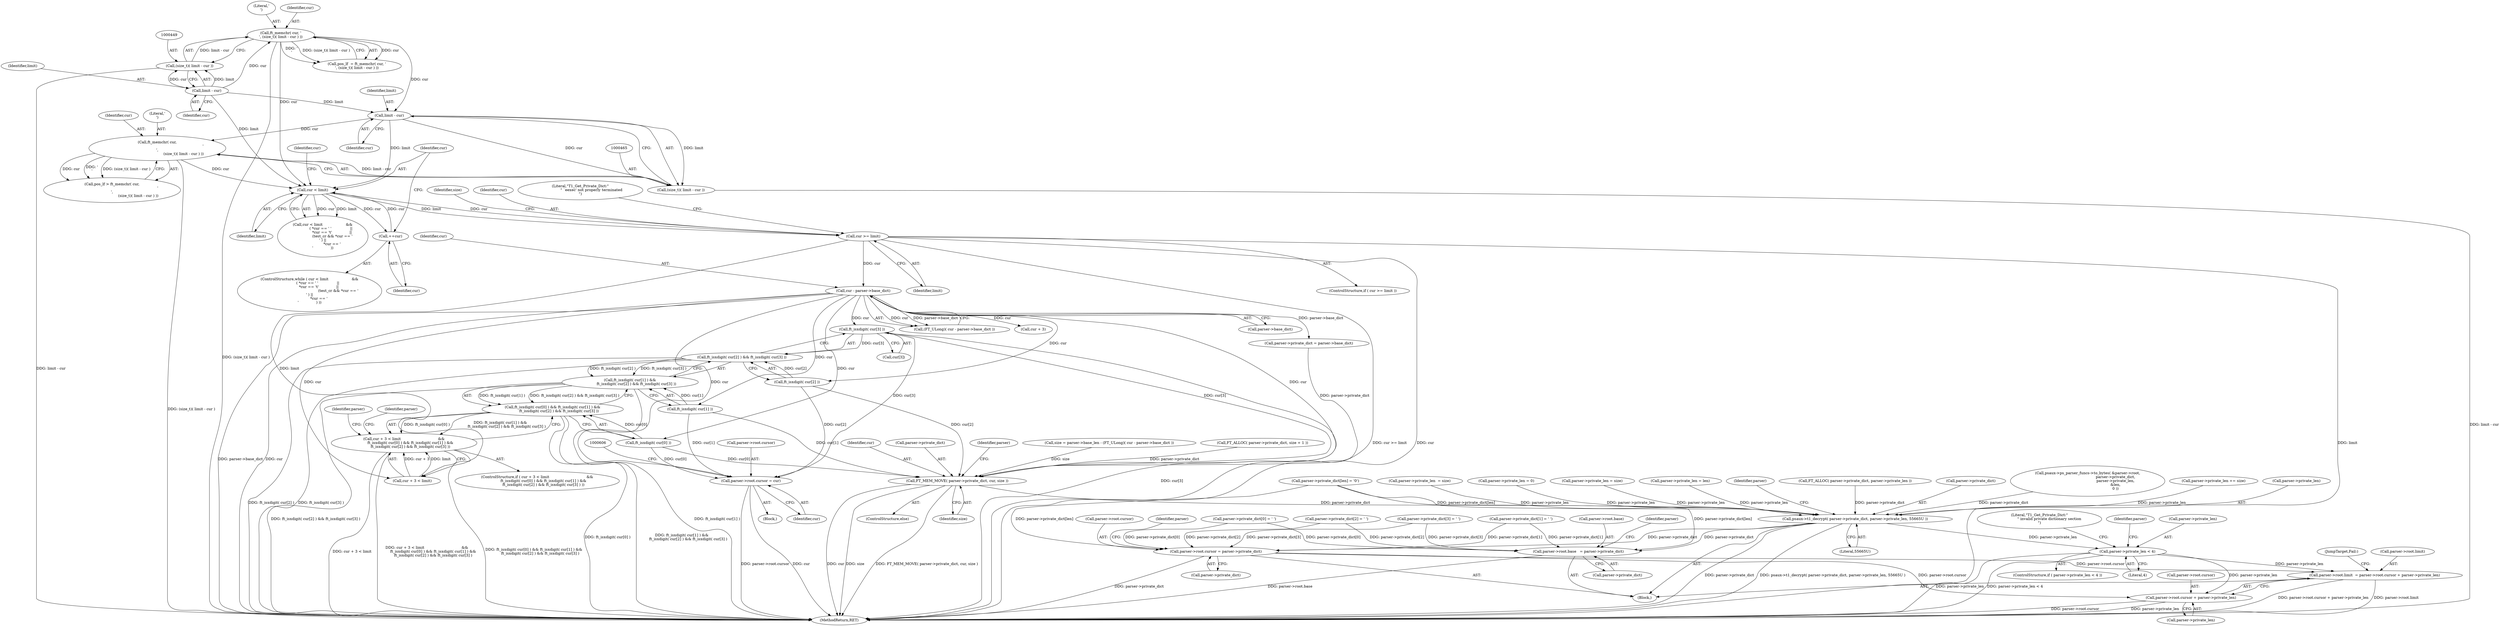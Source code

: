 digraph "0_savannah_e3058617f384cb6709f3878f753fa17aca9e3a30@array" {
"1000592" [label="(Call,ft_isxdigit( cur[3] ))"];
"1000517" [label="(Call,cur - parser->base_dict)"];
"1000498" [label="(Call,cur >= limit)"];
"1000471" [label="(Call,cur < limit)"];
"1000495" [label="(Call,++cur)"];
"1000445" [label="(Call,ft_memchr( cur, '\n', (size_t)( limit - cur ) ))"];
"1000450" [label="(Call,limit - cur)"];
"1000448" [label="(Call,(size_t)( limit - cur ))"];
"1000461" [label="(Call,ft_memchr( cur,\n                                             '\r',\n                                             (size_t)( limit - cur ) ))"];
"1000466" [label="(Call,limit - cur)"];
"1000464" [label="(Call,(size_t)( limit - cur ))"];
"1000587" [label="(Call,ft_isxdigit( cur[2] ) && ft_isxdigit( cur[3] ))"];
"1000582" [label="(Call,ft_isxdigit( cur[1] ) &&\n           ft_isxdigit( cur[2] ) && ft_isxdigit( cur[3] ))"];
"1000577" [label="(Call,ft_isxdigit( cur[0] ) && ft_isxdigit( cur[1] ) &&\n           ft_isxdigit( cur[2] ) && ft_isxdigit( cur[3] ))"];
"1000571" [label="(Call,cur + 3 < limit                                &&\n           ft_isxdigit( cur[0] ) && ft_isxdigit( cur[1] ) &&\n           ft_isxdigit( cur[2] ) && ft_isxdigit( cur[3] ))"];
"1000598" [label="(Call,parser->root.cursor = cur)"];
"1000634" [label="(Call,FT_MEM_MOVE( parser->private_dict, cur, size ))"];
"1000640" [label="(Call,psaux->t1_decrypt( parser->private_dict, parser->private_len, 55665U ))"];
"1000649" [label="(Call,parser->private_len < 4)"];
"1000708" [label="(Call,parser->root.limit  = parser->root.cursor + parser->private_len)"];
"1000714" [label="(Call,parser->root.cursor + parser->private_len)"];
"1000690" [label="(Call,parser->root.base   = parser->private_dict)"];
"1000699" [label="(Call,parser->root.cursor = parser->private_dict)"];
"1000641" [label="(Call,parser->private_dict)"];
"1000500" [label="(Identifier,limit)"];
"1000640" [label="(Call,psaux->t1_decrypt( parser->private_dict, parser->private_len, 55665U ))"];
"1000607" [label="(Call,psaux->ps_parser_funcs->to_bytes( &parser->root,\n                                                parser->private_dict,\n                                                parser->private_len,\n                                                &len,\n                                                0 ))"];
"1000468" [label="(Identifier,cur)"];
"1000452" [label="(Identifier,cur)"];
"1000705" [label="(Call,parser->private_dict)"];
"1000570" [label="(ControlStructure,if ( cur + 3 < limit                                &&\n           ft_isxdigit( cur[0] ) && ft_isxdigit( cur[1] ) &&\n           ft_isxdigit( cur[2] ) && ft_isxdigit( cur[3] ) ))"];
"1000708" [label="(Call,parser->root.limit  = parser->root.cursor + parser->private_len)"];
"1000462" [label="(Identifier,cur)"];
"1000472" [label="(Identifier,cur)"];
"1000572" [label="(Call,cur + 3 < limit)"];
"1000447" [label="(Literal,'\n')"];
"1000497" [label="(ControlStructure,if ( cur >= limit ))"];
"1000266" [label="(Call,parser->private_len += size)"];
"1000571" [label="(Call,cur + 3 < limit                                &&\n           ft_isxdigit( cur[0] ) && ft_isxdigit( cur[1] ) &&\n           ft_isxdigit( cur[2] ) && ft_isxdigit( cur[3] ))"];
"1000471" [label="(Call,cur < limit)"];
"1000638" [label="(Identifier,cur)"];
"1000720" [label="(Call,parser->private_len)"];
"1000644" [label="(Call,parser->private_len)"];
"1000690" [label="(Call,parser->root.base   = parser->private_dict)"];
"1000696" [label="(Call,parser->private_dict)"];
"1000700" [label="(Call,parser->root.cursor)"];
"1000519" [label="(Call,parser->base_dict)"];
"1000477" [label="(Identifier,cur)"];
"1000515" [label="(Call,(FT_ULong)( cur - parser->base_dict ))"];
"1000578" [label="(Call,ft_isxdigit( cur[0] ))"];
"1000141" [label="(Block,)"];
"1000555" [label="(Call,parser->private_len  = size)"];
"1000510" [label="(Identifier,size)"];
"1000445" [label="(Call,ft_memchr( cur, '\n', (size_t)( limit - cur ) ))"];
"1000699" [label="(Call,parser->root.cursor = parser->private_dict)"];
"1000669" [label="(Call,parser->private_dict[1] = ' ')"];
"1000650" [label="(Call,parser->private_len)"];
"1000469" [label="(ControlStructure,while ( cur < limit                    &&\n              ( *cur == ' '                ||\n                *cur == '\t'               ||\n                (test_cr && *cur == '\r' ) ||\n                *cur == '\n'               ) ))"];
"1000229" [label="(Call,parser->private_len = 0)"];
"1000711" [label="(Identifier,parser)"];
"1000683" [label="(Call,parser->private_dict[3] = ' ')"];
"1000470" [label="(Call,cur < limit                    &&\n              ( *cur == ' '                ||\n                *cur == '\t'               ||\n                (test_cr && *cur == '\r' ) ||\n                *cur == '\n'               ))"];
"1000450" [label="(Call,limit - cur)"];
"1000473" [label="(Identifier,limit)"];
"1000639" [label="(Identifier,size)"];
"1000582" [label="(Call,ft_isxdigit( cur[1] ) &&\n           ft_isxdigit( cur[2] ) && ft_isxdigit( cur[3] ))"];
"1000633" [label="(ControlStructure,else)"];
"1000463" [label="(Literal,'\r')"];
"1000662" [label="(Call,parser->private_dict[0] = ' ')"];
"1000593" [label="(Call,cur[3])"];
"1000727" [label="(MethodReturn,RET)"];
"1000536" [label="(Call,parser->private_len = size)"];
"1000459" [label="(Call,pos_lf > ft_memchr( cur,\n                                             '\r',\n                                             (size_t)( limit - cur ) ))"];
"1000499" [label="(Identifier,cur)"];
"1000503" [label="(Literal,\"T1_Get_Private_Dict:\"\n                   \" `eexec' not properly terminated\n\")"];
"1000723" [label="(JumpTarget,Fail:)"];
"1000635" [label="(Call,parser->private_dict)"];
"1000656" [label="(Literal,\"T1_Get_Private_Dict:\"\n                 \" invalid private dictionary section\n\")"];
"1000583" [label="(Call,ft_isxdigit( cur[1] ))"];
"1000588" [label="(Call,ft_isxdigit( cur[2] ))"];
"1000443" [label="(Call,pos_lf  = ft_memchr( cur, '\n', (size_t)( limit - cur ) ))"];
"1000634" [label="(Call,FT_MEM_MOVE( parser->private_dict, cur, size ))"];
"1000621" [label="(Call,parser->private_len = len)"];
"1000466" [label="(Call,limit - cur)"];
"1000598" [label="(Call,parser->root.cursor = cur)"];
"1000464" [label="(Call,(size_t)( limit - cur ))"];
"1000691" [label="(Call,parser->root.base)"];
"1000496" [label="(Identifier,cur)"];
"1000577" [label="(Call,ft_isxdigit( cur[0] ) && ft_isxdigit( cur[1] ) &&\n           ft_isxdigit( cur[2] ) && ft_isxdigit( cur[3] ))"];
"1000715" [label="(Call,parser->root.cursor)"];
"1000495" [label="(Call,++cur)"];
"1000498" [label="(Call,cur >= limit)"];
"1000601" [label="(Identifier,parser)"];
"1000626" [label="(Call,parser->private_dict[len] = '\0')"];
"1000648" [label="(ControlStructure,if ( parser->private_len < 4 ))"];
"1000665" [label="(Identifier,parser)"];
"1000642" [label="(Identifier,parser)"];
"1000604" [label="(Identifier,cur)"];
"1000509" [label="(Call,size = parser->base_len - (FT_ULong)( cur - parser->base_dict ))"];
"1000653" [label="(Literal,4)"];
"1000587" [label="(Call,ft_isxdigit( cur[2] ) && ft_isxdigit( cur[3] ))"];
"1000548" [label="(Call,parser->private_dict = parser->base_dict)"];
"1000451" [label="(Identifier,limit)"];
"1000446" [label="(Identifier,cur)"];
"1000528" [label="(Call,FT_ALLOC( parser->private_dict, size + 1 ))"];
"1000467" [label="(Identifier,limit)"];
"1000636" [label="(Identifier,parser)"];
"1000596" [label="(Block,)"];
"1000517" [label="(Call,cur - parser->base_dict)"];
"1000647" [label="(Literal,55665U)"];
"1000651" [label="(Identifier,parser)"];
"1000221" [label="(Call,FT_ALLOC( parser->private_dict, parser->private_len ))"];
"1000573" [label="(Call,cur + 3)"];
"1000448" [label="(Call,(size_t)( limit - cur ))"];
"1000461" [label="(Call,ft_memchr( cur,\n                                             '\r',\n                                             (size_t)( limit - cur ) ))"];
"1000592" [label="(Call,ft_isxdigit( cur[3] ))"];
"1000599" [label="(Call,parser->root.cursor)"];
"1000676" [label="(Call,parser->private_dict[2] = ' ')"];
"1000702" [label="(Identifier,parser)"];
"1000714" [label="(Call,parser->root.cursor + parser->private_len)"];
"1000709" [label="(Call,parser->root.limit)"];
"1000649" [label="(Call,parser->private_len < 4)"];
"1000518" [label="(Identifier,cur)"];
"1000592" -> "1000587"  [label="AST: "];
"1000592" -> "1000593"  [label="CFG: "];
"1000593" -> "1000592"  [label="AST: "];
"1000587" -> "1000592"  [label="CFG: "];
"1000592" -> "1000727"  [label="DDG: cur[3]"];
"1000592" -> "1000587"  [label="DDG: cur[3]"];
"1000517" -> "1000592"  [label="DDG: cur"];
"1000592" -> "1000598"  [label="DDG: cur[3]"];
"1000592" -> "1000634"  [label="DDG: cur[3]"];
"1000517" -> "1000515"  [label="AST: "];
"1000517" -> "1000519"  [label="CFG: "];
"1000518" -> "1000517"  [label="AST: "];
"1000519" -> "1000517"  [label="AST: "];
"1000515" -> "1000517"  [label="CFG: "];
"1000517" -> "1000727"  [label="DDG: parser->base_dict"];
"1000517" -> "1000727"  [label="DDG: cur"];
"1000517" -> "1000515"  [label="DDG: cur"];
"1000517" -> "1000515"  [label="DDG: parser->base_dict"];
"1000498" -> "1000517"  [label="DDG: cur"];
"1000517" -> "1000548"  [label="DDG: parser->base_dict"];
"1000517" -> "1000572"  [label="DDG: cur"];
"1000517" -> "1000573"  [label="DDG: cur"];
"1000517" -> "1000578"  [label="DDG: cur"];
"1000517" -> "1000583"  [label="DDG: cur"];
"1000517" -> "1000588"  [label="DDG: cur"];
"1000517" -> "1000598"  [label="DDG: cur"];
"1000517" -> "1000634"  [label="DDG: cur"];
"1000498" -> "1000497"  [label="AST: "];
"1000498" -> "1000500"  [label="CFG: "];
"1000499" -> "1000498"  [label="AST: "];
"1000500" -> "1000498"  [label="AST: "];
"1000503" -> "1000498"  [label="CFG: "];
"1000510" -> "1000498"  [label="CFG: "];
"1000498" -> "1000727"  [label="DDG: cur >= limit"];
"1000498" -> "1000727"  [label="DDG: cur"];
"1000498" -> "1000727"  [label="DDG: limit"];
"1000471" -> "1000498"  [label="DDG: cur"];
"1000471" -> "1000498"  [label="DDG: limit"];
"1000498" -> "1000572"  [label="DDG: limit"];
"1000471" -> "1000470"  [label="AST: "];
"1000471" -> "1000473"  [label="CFG: "];
"1000472" -> "1000471"  [label="AST: "];
"1000473" -> "1000471"  [label="AST: "];
"1000477" -> "1000471"  [label="CFG: "];
"1000470" -> "1000471"  [label="CFG: "];
"1000471" -> "1000470"  [label="DDG: cur"];
"1000471" -> "1000470"  [label="DDG: limit"];
"1000495" -> "1000471"  [label="DDG: cur"];
"1000445" -> "1000471"  [label="DDG: cur"];
"1000461" -> "1000471"  [label="DDG: cur"];
"1000466" -> "1000471"  [label="DDG: limit"];
"1000450" -> "1000471"  [label="DDG: limit"];
"1000471" -> "1000495"  [label="DDG: cur"];
"1000495" -> "1000469"  [label="AST: "];
"1000495" -> "1000496"  [label="CFG: "];
"1000496" -> "1000495"  [label="AST: "];
"1000472" -> "1000495"  [label="CFG: "];
"1000445" -> "1000443"  [label="AST: "];
"1000445" -> "1000448"  [label="CFG: "];
"1000446" -> "1000445"  [label="AST: "];
"1000447" -> "1000445"  [label="AST: "];
"1000448" -> "1000445"  [label="AST: "];
"1000443" -> "1000445"  [label="CFG: "];
"1000445" -> "1000727"  [label="DDG: (size_t)( limit - cur )"];
"1000445" -> "1000443"  [label="DDG: cur"];
"1000445" -> "1000443"  [label="DDG: '\n'"];
"1000445" -> "1000443"  [label="DDG: (size_t)( limit - cur )"];
"1000450" -> "1000445"  [label="DDG: cur"];
"1000448" -> "1000445"  [label="DDG: limit - cur"];
"1000445" -> "1000466"  [label="DDG: cur"];
"1000450" -> "1000448"  [label="AST: "];
"1000450" -> "1000452"  [label="CFG: "];
"1000451" -> "1000450"  [label="AST: "];
"1000452" -> "1000450"  [label="AST: "];
"1000448" -> "1000450"  [label="CFG: "];
"1000450" -> "1000448"  [label="DDG: limit"];
"1000450" -> "1000448"  [label="DDG: cur"];
"1000450" -> "1000466"  [label="DDG: limit"];
"1000449" -> "1000448"  [label="AST: "];
"1000448" -> "1000727"  [label="DDG: limit - cur"];
"1000461" -> "1000459"  [label="AST: "];
"1000461" -> "1000464"  [label="CFG: "];
"1000462" -> "1000461"  [label="AST: "];
"1000463" -> "1000461"  [label="AST: "];
"1000464" -> "1000461"  [label="AST: "];
"1000459" -> "1000461"  [label="CFG: "];
"1000461" -> "1000727"  [label="DDG: (size_t)( limit - cur )"];
"1000461" -> "1000459"  [label="DDG: cur"];
"1000461" -> "1000459"  [label="DDG: '\r'"];
"1000461" -> "1000459"  [label="DDG: (size_t)( limit - cur )"];
"1000466" -> "1000461"  [label="DDG: cur"];
"1000464" -> "1000461"  [label="DDG: limit - cur"];
"1000466" -> "1000464"  [label="AST: "];
"1000466" -> "1000468"  [label="CFG: "];
"1000467" -> "1000466"  [label="AST: "];
"1000468" -> "1000466"  [label="AST: "];
"1000464" -> "1000466"  [label="CFG: "];
"1000466" -> "1000464"  [label="DDG: limit"];
"1000466" -> "1000464"  [label="DDG: cur"];
"1000465" -> "1000464"  [label="AST: "];
"1000464" -> "1000727"  [label="DDG: limit - cur"];
"1000587" -> "1000582"  [label="AST: "];
"1000587" -> "1000588"  [label="CFG: "];
"1000588" -> "1000587"  [label="AST: "];
"1000582" -> "1000587"  [label="CFG: "];
"1000587" -> "1000727"  [label="DDG: ft_isxdigit( cur[2] )"];
"1000587" -> "1000727"  [label="DDG: ft_isxdigit( cur[3] )"];
"1000587" -> "1000582"  [label="DDG: ft_isxdigit( cur[2] )"];
"1000587" -> "1000582"  [label="DDG: ft_isxdigit( cur[3] )"];
"1000588" -> "1000587"  [label="DDG: cur[2]"];
"1000582" -> "1000577"  [label="AST: "];
"1000582" -> "1000583"  [label="CFG: "];
"1000583" -> "1000582"  [label="AST: "];
"1000577" -> "1000582"  [label="CFG: "];
"1000582" -> "1000727"  [label="DDG: ft_isxdigit( cur[1] )"];
"1000582" -> "1000727"  [label="DDG: ft_isxdigit( cur[2] ) && ft_isxdigit( cur[3] )"];
"1000582" -> "1000577"  [label="DDG: ft_isxdigit( cur[1] )"];
"1000582" -> "1000577"  [label="DDG: ft_isxdigit( cur[2] ) && ft_isxdigit( cur[3] )"];
"1000583" -> "1000582"  [label="DDG: cur[1]"];
"1000577" -> "1000571"  [label="AST: "];
"1000577" -> "1000578"  [label="CFG: "];
"1000578" -> "1000577"  [label="AST: "];
"1000571" -> "1000577"  [label="CFG: "];
"1000577" -> "1000727"  [label="DDG: ft_isxdigit( cur[0] )"];
"1000577" -> "1000727"  [label="DDG: ft_isxdigit( cur[1] ) &&\n           ft_isxdigit( cur[2] ) && ft_isxdigit( cur[3] )"];
"1000577" -> "1000571"  [label="DDG: ft_isxdigit( cur[0] )"];
"1000577" -> "1000571"  [label="DDG: ft_isxdigit( cur[1] ) &&\n           ft_isxdigit( cur[2] ) && ft_isxdigit( cur[3] )"];
"1000578" -> "1000577"  [label="DDG: cur[0]"];
"1000571" -> "1000570"  [label="AST: "];
"1000571" -> "1000572"  [label="CFG: "];
"1000572" -> "1000571"  [label="AST: "];
"1000601" -> "1000571"  [label="CFG: "];
"1000636" -> "1000571"  [label="CFG: "];
"1000571" -> "1000727"  [label="DDG: cur + 3 < limit                                &&\n           ft_isxdigit( cur[0] ) && ft_isxdigit( cur[1] ) &&\n           ft_isxdigit( cur[2] ) && ft_isxdigit( cur[3] )"];
"1000571" -> "1000727"  [label="DDG: ft_isxdigit( cur[0] ) && ft_isxdigit( cur[1] ) &&\n           ft_isxdigit( cur[2] ) && ft_isxdigit( cur[3] )"];
"1000571" -> "1000727"  [label="DDG: cur + 3 < limit"];
"1000572" -> "1000571"  [label="DDG: cur + 3"];
"1000572" -> "1000571"  [label="DDG: limit"];
"1000598" -> "1000596"  [label="AST: "];
"1000598" -> "1000604"  [label="CFG: "];
"1000599" -> "1000598"  [label="AST: "];
"1000604" -> "1000598"  [label="AST: "];
"1000606" -> "1000598"  [label="CFG: "];
"1000598" -> "1000727"  [label="DDG: parser->root.cursor"];
"1000598" -> "1000727"  [label="DDG: cur"];
"1000578" -> "1000598"  [label="DDG: cur[0]"];
"1000588" -> "1000598"  [label="DDG: cur[2]"];
"1000583" -> "1000598"  [label="DDG: cur[1]"];
"1000634" -> "1000633"  [label="AST: "];
"1000634" -> "1000639"  [label="CFG: "];
"1000635" -> "1000634"  [label="AST: "];
"1000638" -> "1000634"  [label="AST: "];
"1000639" -> "1000634"  [label="AST: "];
"1000642" -> "1000634"  [label="CFG: "];
"1000634" -> "1000727"  [label="DDG: cur"];
"1000634" -> "1000727"  [label="DDG: size"];
"1000634" -> "1000727"  [label="DDG: FT_MEM_MOVE( parser->private_dict, cur, size )"];
"1000528" -> "1000634"  [label="DDG: parser->private_dict"];
"1000548" -> "1000634"  [label="DDG: parser->private_dict"];
"1000578" -> "1000634"  [label="DDG: cur[0]"];
"1000588" -> "1000634"  [label="DDG: cur[2]"];
"1000583" -> "1000634"  [label="DDG: cur[1]"];
"1000509" -> "1000634"  [label="DDG: size"];
"1000634" -> "1000640"  [label="DDG: parser->private_dict"];
"1000640" -> "1000141"  [label="AST: "];
"1000640" -> "1000647"  [label="CFG: "];
"1000641" -> "1000640"  [label="AST: "];
"1000644" -> "1000640"  [label="AST: "];
"1000647" -> "1000640"  [label="AST: "];
"1000651" -> "1000640"  [label="CFG: "];
"1000640" -> "1000727"  [label="DDG: parser->private_dict"];
"1000640" -> "1000727"  [label="DDG: psaux->t1_decrypt( parser->private_dict, parser->private_len, 55665U )"];
"1000626" -> "1000640"  [label="DDG: parser->private_dict[len]"];
"1000607" -> "1000640"  [label="DDG: parser->private_dict"];
"1000221" -> "1000640"  [label="DDG: parser->private_dict"];
"1000621" -> "1000640"  [label="DDG: parser->private_len"];
"1000266" -> "1000640"  [label="DDG: parser->private_len"];
"1000555" -> "1000640"  [label="DDG: parser->private_len"];
"1000229" -> "1000640"  [label="DDG: parser->private_len"];
"1000536" -> "1000640"  [label="DDG: parser->private_len"];
"1000640" -> "1000649"  [label="DDG: parser->private_len"];
"1000640" -> "1000690"  [label="DDG: parser->private_dict"];
"1000640" -> "1000699"  [label="DDG: parser->private_dict"];
"1000649" -> "1000648"  [label="AST: "];
"1000649" -> "1000653"  [label="CFG: "];
"1000650" -> "1000649"  [label="AST: "];
"1000653" -> "1000649"  [label="AST: "];
"1000656" -> "1000649"  [label="CFG: "];
"1000665" -> "1000649"  [label="CFG: "];
"1000649" -> "1000727"  [label="DDG: parser->private_len"];
"1000649" -> "1000727"  [label="DDG: parser->private_len < 4"];
"1000649" -> "1000708"  [label="DDG: parser->private_len"];
"1000649" -> "1000714"  [label="DDG: parser->private_len"];
"1000708" -> "1000141"  [label="AST: "];
"1000708" -> "1000714"  [label="CFG: "];
"1000709" -> "1000708"  [label="AST: "];
"1000714" -> "1000708"  [label="AST: "];
"1000723" -> "1000708"  [label="CFG: "];
"1000708" -> "1000727"  [label="DDG: parser->root.cursor + parser->private_len"];
"1000708" -> "1000727"  [label="DDG: parser->root.limit"];
"1000699" -> "1000708"  [label="DDG: parser->root.cursor"];
"1000714" -> "1000720"  [label="CFG: "];
"1000715" -> "1000714"  [label="AST: "];
"1000720" -> "1000714"  [label="AST: "];
"1000714" -> "1000727"  [label="DDG: parser->root.cursor"];
"1000714" -> "1000727"  [label="DDG: parser->private_len"];
"1000699" -> "1000714"  [label="DDG: parser->root.cursor"];
"1000690" -> "1000141"  [label="AST: "];
"1000690" -> "1000696"  [label="CFG: "];
"1000691" -> "1000690"  [label="AST: "];
"1000696" -> "1000690"  [label="AST: "];
"1000702" -> "1000690"  [label="CFG: "];
"1000690" -> "1000727"  [label="DDG: parser->root.base"];
"1000676" -> "1000690"  [label="DDG: parser->private_dict[2]"];
"1000626" -> "1000690"  [label="DDG: parser->private_dict[len]"];
"1000669" -> "1000690"  [label="DDG: parser->private_dict[1]"];
"1000683" -> "1000690"  [label="DDG: parser->private_dict[3]"];
"1000662" -> "1000690"  [label="DDG: parser->private_dict[0]"];
"1000699" -> "1000141"  [label="AST: "];
"1000699" -> "1000705"  [label="CFG: "];
"1000700" -> "1000699"  [label="AST: "];
"1000705" -> "1000699"  [label="AST: "];
"1000711" -> "1000699"  [label="CFG: "];
"1000699" -> "1000727"  [label="DDG: parser->private_dict"];
"1000676" -> "1000699"  [label="DDG: parser->private_dict[2]"];
"1000626" -> "1000699"  [label="DDG: parser->private_dict[len]"];
"1000669" -> "1000699"  [label="DDG: parser->private_dict[1]"];
"1000683" -> "1000699"  [label="DDG: parser->private_dict[3]"];
"1000662" -> "1000699"  [label="DDG: parser->private_dict[0]"];
}
